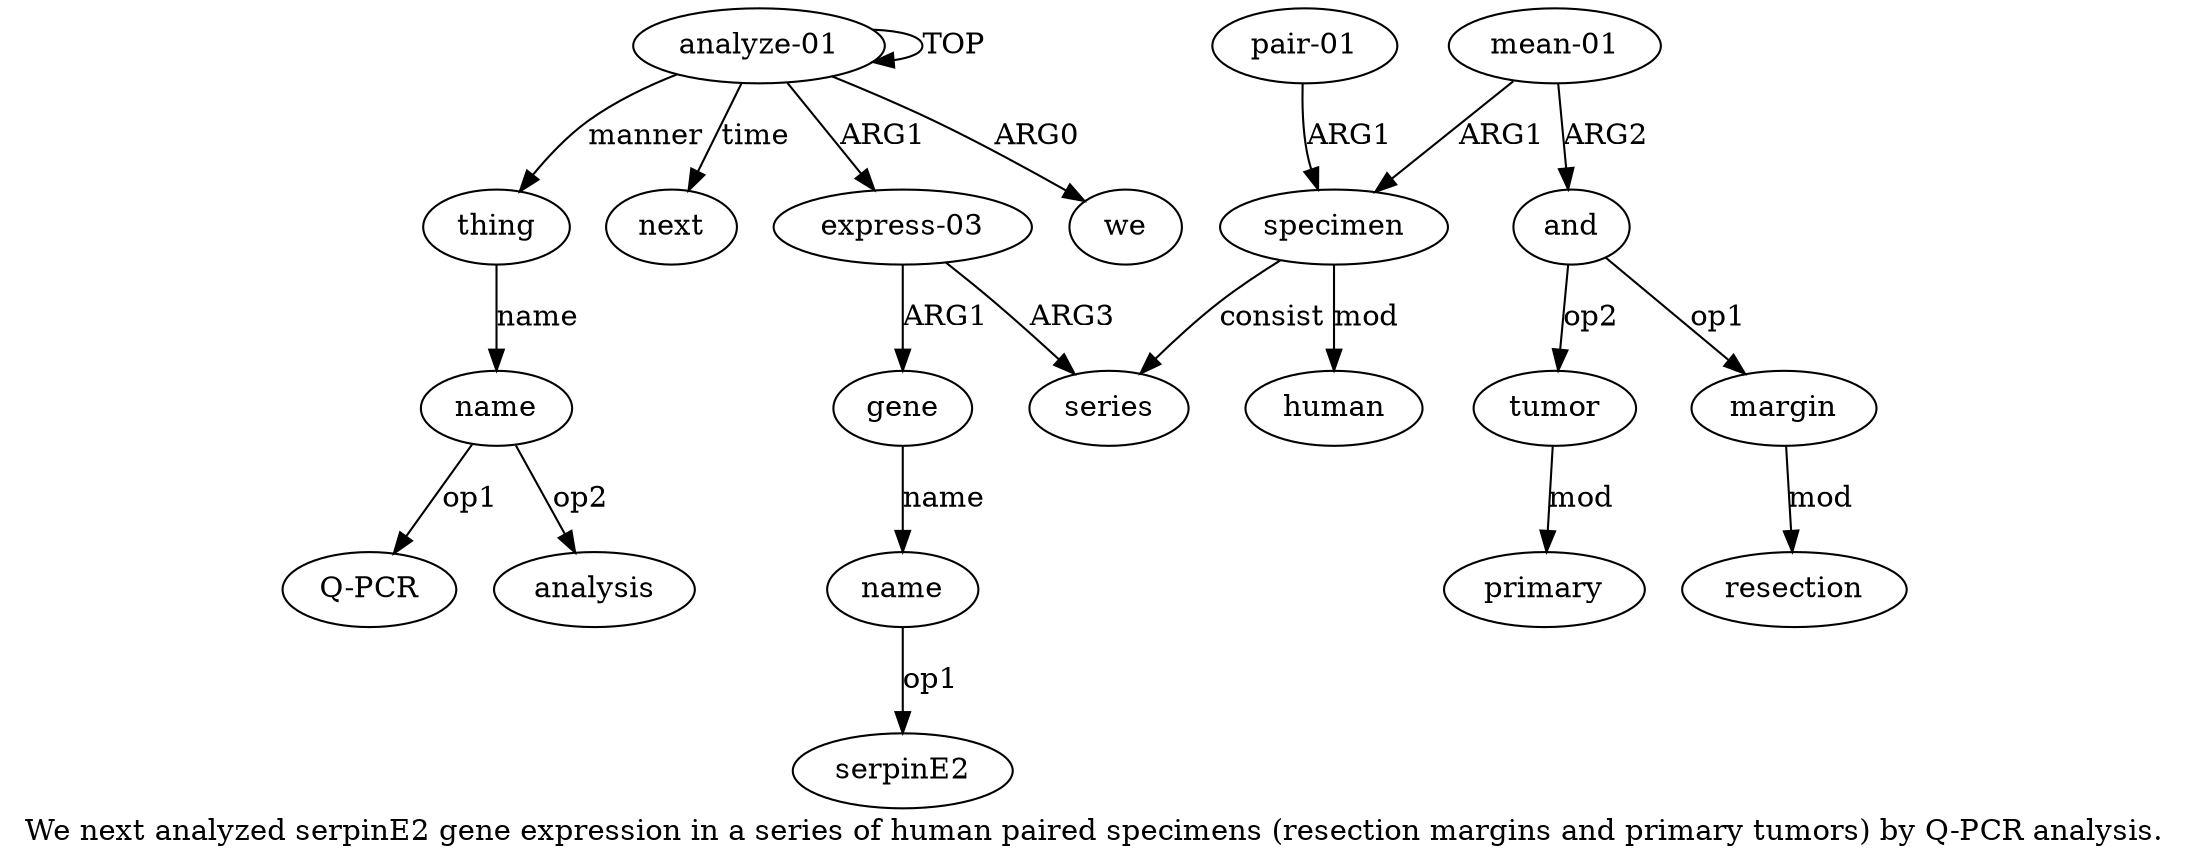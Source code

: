 digraph  {
	graph [label="We next analyzed serpinE2 gene expression in a series of human paired specimens (resection margins and primary tumors) by Q-PCR \
analysis."];
	node [label="\N"];
	a15	 [color=black,
		gold_ind=15,
		gold_label=next,
		label=next,
		test_ind=15,
		test_label=next];
	a14	 [color=black,
		gold_ind=14,
		gold_label=primary,
		label=primary,
		test_ind=14,
		test_label=primary];
	a17	 [color=black,
		gold_ind=17,
		gold_label=name,
		label=name,
		test_ind=17,
		test_label=name];
	"a17 analysis"	 [color=black,
		gold_ind=-1,
		gold_label=analysis,
		label=analysis,
		test_ind=-1,
		test_label=analysis];
	a17 -> "a17 analysis" [key=0,
	color=black,
	gold_label=op2,
	label=op2,
	test_label=op2];
"a17 Q-PCR" [color=black,
	gold_ind=-1,
	gold_label="Q-PCR",
	label="Q-PCR",
	test_ind=-1,
	test_label="Q-PCR"];
a17 -> "a17 Q-PCR" [key=0,
color=black,
gold_label=op1,
label=op1,
test_label=op1];
a16 [color=black,
gold_ind=16,
gold_label=thing,
label=thing,
test_ind=16,
test_label=thing];
a16 -> a17 [key=0,
color=black,
gold_label=name,
label=name,
test_label=name];
a11 [color=black,
gold_ind=11,
gold_label=margin,
label=margin,
test_ind=11,
test_label=margin];
a12 [color=black,
gold_ind=12,
gold_label=resection,
label=resection,
test_ind=12,
test_label=resection];
a11 -> a12 [key=0,
color=black,
gold_label=mod,
label=mod,
test_label=mod];
a10 [color=black,
gold_ind=10,
gold_label=and,
label=and,
test_ind=10,
test_label=and];
a10 -> a11 [key=0,
color=black,
gold_label=op1,
label=op1,
test_label=op1];
a13 [color=black,
gold_ind=13,
gold_label=tumor,
label=tumor,
test_ind=13,
test_label=tumor];
a10 -> a13 [key=0,
color=black,
gold_label=op2,
label=op2,
test_label=op2];
a13 -> a14 [key=0,
color=black,
gold_label=mod,
label=mod,
test_label=mod];
a1 [color=black,
gold_ind=1,
gold_label=we,
label=we,
test_ind=1,
test_label=we];
a0 [color=black,
gold_ind=0,
gold_label="analyze-01",
label="analyze-01",
test_ind=0,
test_label="analyze-01"];
a0 -> a15 [key=0,
color=black,
gold_label=time,
label=time,
test_label=time];
a0 -> a16 [key=0,
color=black,
gold_label=manner,
label=manner,
test_label=manner];
a0 -> a1 [key=0,
color=black,
gold_label=ARG0,
label=ARG0,
test_label=ARG0];
a0 -> a0 [key=0,
color=black,
gold_label=TOP,
label=TOP,
test_label=TOP];
a2 [color=black,
gold_ind=2,
gold_label="express-03",
label="express-03",
test_ind=2,
test_label="express-03"];
a0 -> a2 [key=0,
color=black,
gold_label=ARG1,
label=ARG1,
test_label=ARG1];
a3 [color=black,
gold_ind=3,
gold_label=gene,
label=gene,
test_ind=3,
test_label=gene];
a4 [color=black,
gold_ind=4,
gold_label=name,
label=name,
test_ind=4,
test_label=name];
a3 -> a4 [key=0,
color=black,
gold_label=name,
label=name,
test_label=name];
a2 -> a3 [key=0,
color=black,
gold_label=ARG1,
label=ARG1,
test_label=ARG1];
a5 [color=black,
gold_ind=5,
gold_label=series,
label=series,
test_ind=5,
test_label=series];
a2 -> a5 [key=0,
color=black,
gold_label=ARG3,
label=ARG3,
test_label=ARG3];
"a4 serpinE2" [color=black,
gold_ind=-1,
gold_label=serpinE2,
label=serpinE2,
test_ind=-1,
test_label=serpinE2];
a4 -> "a4 serpinE2" [key=0,
color=black,
gold_label=op1,
label=op1,
test_label=op1];
a7 [color=black,
gold_ind=7,
gold_label=human,
label=human,
test_ind=7,
test_label=human];
a6 [color=black,
gold_ind=6,
gold_label=specimen,
label=specimen,
test_ind=6,
test_label=specimen];
a6 -> a5 [key=0,
color=black,
gold_label=consist,
label=consist,
test_label=consist];
a6 -> a7 [key=0,
color=black,
gold_label=mod,
label=mod,
test_label=mod];
a9 [color=black,
gold_ind=9,
gold_label="mean-01",
label="mean-01",
test_ind=9,
test_label="mean-01"];
a9 -> a10 [key=0,
color=black,
gold_label=ARG2,
label=ARG2,
test_label=ARG2];
a9 -> a6 [key=0,
color=black,
gold_label=ARG1,
label=ARG1,
test_label=ARG1];
a8 [color=black,
gold_ind=8,
gold_label="pair-01",
label="pair-01",
test_ind=8,
test_label="pair-01"];
a8 -> a6 [key=0,
color=black,
gold_label=ARG1,
label=ARG1,
test_label=ARG1];
}
